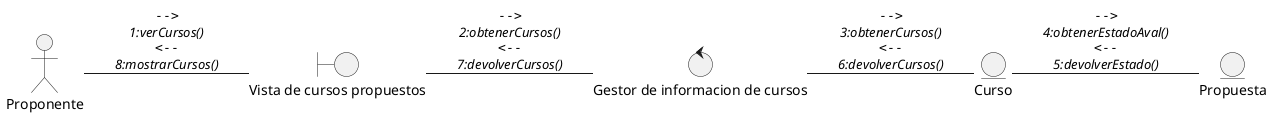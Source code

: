 @startuml DisciplinaDeAnalisisDiagramaDeColaboracionVerCursos
left to right direction

actor "Proponente" as actorProponente

entity "Curso" as entidadCurso
entity "Propuesta" as entidadPropuesta

boundary "Vista de cursos propuestos" as vistaCursosPropuestos

control "Gestor de informacion de cursos" as ctrlGestorInformacionCursos

actorProponente -- vistaCursosPropuestos : ""-->""\n//1:verCursos()//\n""<--""\n//8:mostrarCursos()//
vistaCursosPropuestos -- ctrlGestorInformacionCursos : ""-->""\n//2:obtenerCursos()//\n""<--""\n//7:devolverCursos()//
ctrlGestorInformacionCursos -- entidadCurso : ""-->""\n//3:obtenerCursos()//\n""<--""\n//6:devolverCursos()//
entidadCurso -- entidadPropuesta : ""-->""\n//4:obtenerEstadoAval()//\n""<--""\n//5:devolverEstado()//

@enduml